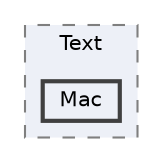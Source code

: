 digraph "Mac"
{
 // INTERACTIVE_SVG=YES
 // LATEX_PDF_SIZE
  bgcolor="transparent";
  edge [fontname=Helvetica,fontsize=10,labelfontname=Helvetica,labelfontsize=10];
  node [fontname=Helvetica,fontsize=10,shape=box,height=0.2,width=0.4];
  compound=true
  subgraph clusterdir_9af75d5e925a56391c120cb26b60e348 {
    graph [ bgcolor="#edf0f7", pencolor="grey50", label="Text", fontname=Helvetica,fontsize=10 style="filled,dashed", URL="dir_9af75d5e925a56391c120cb26b60e348.html",tooltip=""]
  dir_638210ff9bd0518b23196f89451b0fab [label="Mac", fillcolor="#edf0f7", color="grey25", style="filled,bold", URL="dir_638210ff9bd0518b23196f89451b0fab.html",tooltip=""];
  }
}
